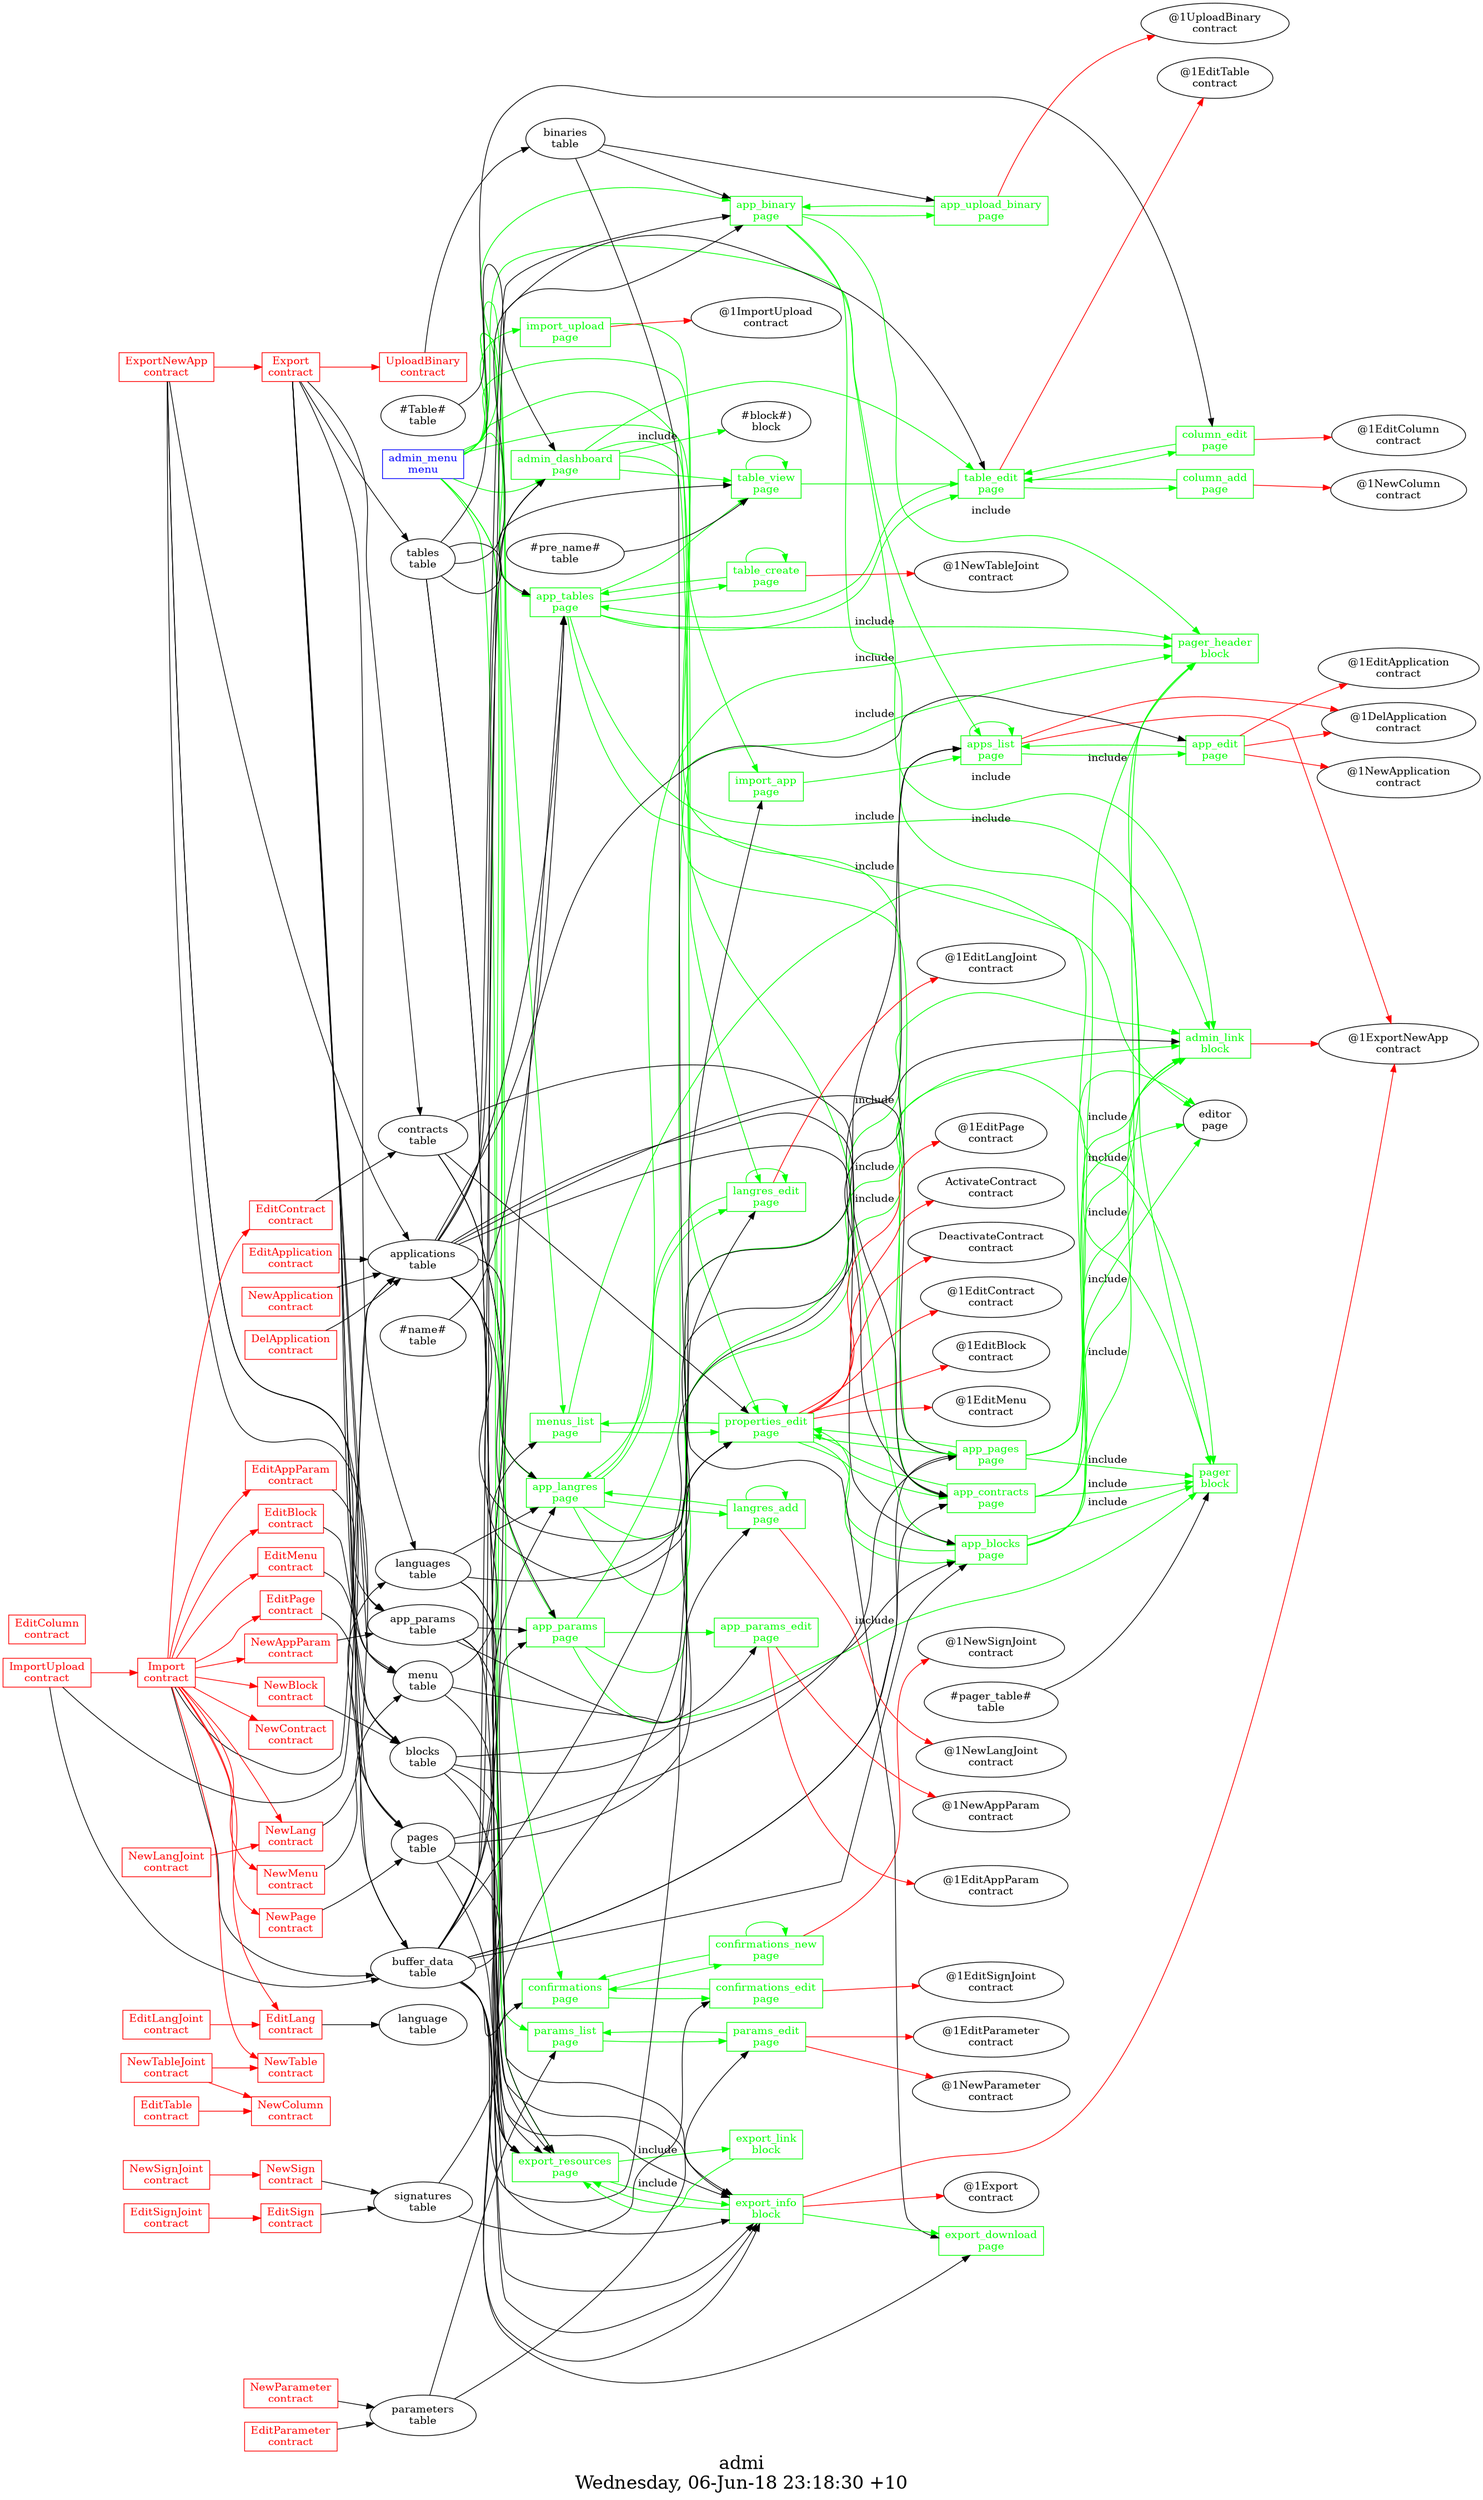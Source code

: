 digraph G {
fontsize="24";
label="admi\nWednesday, 06-Jun-18 23:18:30 +10";
nojustify=true;
ordering=out;
rankdir=LR;
size="30";
"admin_menu\nmenu" -> "apps_list\npage"  [ color=green ]
"admin_menu\nmenu" -> "params_list\npage"  [ color=green ]
"admin_menu\nmenu" -> "menus_list\npage"  [ color=green ]
"admin_menu\nmenu" -> "confirmations\npage"  [ color=green ]
"admin_menu\nmenu" -> "import_upload\npage"  [ color=green ]
"admin_menu\nmenu" -> "export_resources\npage"  [ color=green ]
"admin_menu\nmenu" -> "app_pages\npage"  [ color=green ]
"admin_menu\nmenu" -> "app_blocks\npage"  [ color=green ]
"admin_menu\nmenu" -> "app_tables\npage"  [ color=green ]
"admin_menu\nmenu" -> "app_contracts\npage"  [ color=green ]
"admin_menu\nmenu" -> "app_params\npage"  [ color=green ]
"admin_menu\nmenu" -> "app_langres\npage"  [ color=green ]
"admin_menu\nmenu" -> "app_binary\npage"  [ color=green ]
"admin_menu\nmenu" -> "admin_dashboard\npage"  [ color=green ]
"admin_menu\nmenu" [color=blue, fontcolor=blue, group=menus, shape=record];
"buffer_data\ntable" -> "admin_dashboard\npage"  [ color="" ]
"applications\ntable" -> "admin_dashboard\npage"  [ color="" ]
"#Table#\ntable" -> "admin_dashboard\npage"  [ color="" ]
"admin_dashboard\npage" -> "table_edit\npage"  [ color=green ]
"admin_dashboard\npage" -> "langres_edit\npage"  [ color=green ]
"admin_dashboard\npage" -> "properties_edit\npage"  [ color=green ]
"admin_dashboard\npage" -> "table_view\npage"  [ color=green ]
"admin_dashboard\npage" -> "#block#)\nblock"  [ color=green, label=include ]
"admin_dashboard\npage" [color=green, fontcolor=green, group=pages, shape=record];
"buffer_data\ntable" -> "app_binary\npage"  [ color="" ]
"applications\ntable" -> "app_binary\npage"  [ color="" ]
"binaries\ntable" -> "app_binary\npage"  [ color="" ]
"app_binary\npage" -> "app_upload_binary\npage"  [ color=green ]
"app_binary\npage" -> "pager_header\nblock"  [ color=green, label=include ]
"app_binary\npage" -> "admin_link\nblock"  [ color=green, label=include ]
"app_binary\npage" -> "pager\nblock"  [ color=green, label=include ]
"app_binary\npage" [color=green, fontcolor=green, group=pages, shape=record];
"buffer_data\ntable" -> "app_blocks\npage"  [ color="" ]
"applications\ntable" -> "app_blocks\npage"  [ color="" ]
"blocks\ntable" -> "app_blocks\npage"  [ color="" ]
"app_blocks\npage" -> "editor\npage"  [ color=green ]
"app_blocks\npage" -> "properties_edit\npage"  [ color=green ]
"app_blocks\npage" -> "pager_header\nblock"  [ color=green, label=include ]
"app_blocks\npage" -> "admin_link\nblock"  [ color=green, label=include ]
"app_blocks\npage" -> "pager\nblock"  [ color=green, label=include ]
"app_blocks\npage" [color=green, fontcolor=green, group=pages, shape=record];
"buffer_data\ntable" -> "app_contracts\npage"  [ color="" ]
"applications\ntable" -> "app_contracts\npage"  [ color="" ]
"contracts\ntable" -> "app_contracts\npage"  [ color="" ]
"app_contracts\npage" -> "editor\npage"  [ color=green ]
"app_contracts\npage" -> "properties_edit\npage"  [ color=green ]
"app_contracts\npage" -> "pager_header\nblock"  [ color=green, label=include ]
"app_contracts\npage" -> "admin_link\nblock"  [ color=green, label=include ]
"app_contracts\npage" -> "pager\nblock"  [ color=green, label=include ]
"app_contracts\npage" [color=green, fontcolor=green, group=pages, shape=record];
"app_edit\npage" -> "@1EditApplication\ncontract"  [ color=red ]
"app_edit\npage" -> "@1DelApplication\ncontract"  [ color=red ]
"app_edit\npage" -> "@1NewApplication\ncontract"  [ color=red ]
"applications\ntable" -> "app_edit\npage"  [ color="" ]
"app_edit\npage" -> "apps_list\npage"  [ color=green ]
"app_edit\npage" [color=green, fontcolor=green, group=pages, shape=record];
"buffer_data\ntable" -> "app_langres\npage"  [ color="" ]
"applications\ntable" -> "app_langres\npage"  [ color="" ]
"languages\ntable" -> "app_langres\npage"  [ color="" ]
"app_langres\npage" -> "langres_add\npage"  [ color=green ]
"app_langres\npage" -> "langres_edit\npage"  [ color=green ]
"app_langres\npage" -> "pager_header\nblock"  [ color=green, label=include ]
"app_langres\npage" -> "admin_link\nblock"  [ color=green, label=include ]
"app_langres\npage" -> "pager\nblock"  [ color=green, label=include ]
"app_langres\npage" [color=green, fontcolor=green, group=pages, shape=record];
"buffer_data\ntable" -> "app_pages\npage"  [ color="" ]
"applications\ntable" -> "app_pages\npage"  [ color="" ]
"pages\ntable" -> "app_pages\npage"  [ color="" ]
"app_pages\npage" -> "editor\npage"  [ color=green ]
"app_pages\npage" -> "properties_edit\npage"  [ color=green ]
"app_pages\npage" -> "pager_header\nblock"  [ color=green, label=include ]
"app_pages\npage" -> "admin_link\nblock"  [ color=green, label=include ]
"app_pages\npage" -> "pager\nblock"  [ color=green, label=include ]
"app_pages\npage" [color=green, fontcolor=green, group=pages, shape=record];
"buffer_data\ntable" -> "app_params\npage"  [ color="" ]
"applications\ntable" -> "app_params\npage"  [ color="" ]
"app_params\ntable" -> "app_params\npage"  [ color="" ]
"app_params\npage" -> "app_params_edit\npage"  [ color=green ]
"app_params\npage" -> "pager_header\nblock"  [ color=green, label=include ]
"app_params\npage" -> "admin_link\nblock"  [ color=green, label=include ]
"app_params\npage" -> "pager\nblock"  [ color=green, label=include ]
"app_params\npage" [color=green, fontcolor=green, group=pages, shape=record];
"app_params_edit\npage" -> "@1NewAppParam\ncontract"  [ color=red ]
"app_params_edit\npage" -> "@1EditAppParam\ncontract"  [ color=red ]
"app_params\ntable" -> "app_params_edit\npage"  [ color="" ]
"app_params_edit\npage" [color=green, fontcolor=green, group=pages, shape=record];
"buffer_data\ntable" -> "app_tables\npage"  [ color="" ]
"applications\ntable" -> "app_tables\npage"  [ color="" ]
"tables\ntable" -> "app_tables\npage"  [ color="" ]
"#name#\ntable" -> "app_tables\npage"  [ color="" ]
"app_tables\npage" -> "table_create\npage"  [ color=green ]
"app_tables\npage" -> "table_view\npage"  [ color=green ]
"app_tables\npage" -> "table_edit\npage"  [ color=green ]
"app_tables\npage" -> "pager_header\nblock"  [ color=green, label=include ]
"app_tables\npage" -> "admin_link\nblock"  [ color=green, label=include ]
"app_tables\npage" -> "pager\nblock"  [ color=green, label=include ]
"app_tables\npage" [color=green, fontcolor=green, group=pages, shape=record];
"app_upload_binary\npage" -> "@1UploadBinary\ncontract"  [ color=red ]
"binaries\ntable" -> "app_upload_binary\npage"  [ color="" ]
"app_upload_binary\npage" -> "app_binary\npage"  [ color=green ]
"app_upload_binary\npage" [color=green, fontcolor=green, group=pages, shape=record];
"apps_list\npage" -> "@1DelApplication\ncontract"  [ color=red ]
"apps_list\npage" -> "@1ExportNewApp\ncontract"  [ color=red ]
"applications\ntable" -> "apps_list\npage"  [ color="" ]
"buffer_data\ntable" -> "apps_list\npage"  [ color="" ]
"apps_list\npage" -> "apps_list\npage"  [ color=green ]
"apps_list\npage" -> "app_edit\npage"  [ color=green ]
"apps_list\npage" [color=green, fontcolor=green, group=pages, shape=record];
"column_add\npage" -> "@1NewColumn\ncontract"  [ color=red ]
"column_add\npage" -> "table_edit\npage"  [ color=green ]
"column_add\npage" [color=green, fontcolor=green, group=pages, shape=record];
"column_edit\npage" -> "@1EditColumn\ncontract"  [ color=red ]
"tables\ntable" -> "column_edit\npage"  [ color="" ]
"column_edit\npage" -> "table_edit\npage"  [ color=green ]
"column_edit\npage" [color=green, fontcolor=green, group=pages, shape=record];
"signatures\ntable" -> "confirmations\npage"  [ color="" ]
"confirmations\npage" -> "confirmations_new\npage"  [ color=green ]
"confirmations\npage" -> "confirmations_edit\npage"  [ color=green ]
"confirmations\npage" [color=green, fontcolor=green, group=pages, shape=record];
"confirmations_edit\npage" -> "@1EditSignJoint\ncontract"  [ color=red ]
"signatures\ntable" -> "confirmations_edit\npage"  [ color="" ]
"confirmations_edit\npage" -> "confirmations\npage"  [ color=green ]
"confirmations_edit\npage" [color=green, fontcolor=green, group=pages, shape=record];
"confirmations_new\npage" -> "@1NewSignJoint\ncontract"  [ color=red ]
"confirmations_new\npage" -> "confirmations_new\npage"  [ color=green ]
"confirmations_new\npage" -> "confirmations\npage"  [ color=green ]
"confirmations_new\npage" [color=green, fontcolor=green, group=pages, shape=record];
"binaries\ntable" -> "export_download\npage"  [ color="" ]
"buffer_data\ntable" -> "export_download\npage"  [ color="" ]
"export_download\npage" [color=green, fontcolor=green, group=pages, shape=record];
"buffer_data\ntable" -> "export_resources\npage"  [ color="" ]
"pages\ntable" -> "export_resources\npage"  [ color="" ]
"blocks\ntable" -> "export_resources\npage"  [ color="" ]
"menu\ntable" -> "export_resources\npage"  [ color="" ]
"app_params\ntable" -> "export_resources\npage"  [ color="" ]
"languages\ntable" -> "export_resources\npage"  [ color="" ]
"contracts\ntable" -> "export_resources\npage"  [ color="" ]
"tables\ntable" -> "export_resources\npage"  [ color="" ]
"export_resources\npage" -> "export_link\nblock"  [ color=green, label=include ]
"export_resources\npage" -> "export_info\nblock"  [ color=green, label=include ]
"export_resources\npage" [color=green, fontcolor=green, group=pages, shape=record];
"buffer_data\ntable" -> "import_app\npage"  [ color="" ]
"import_app\npage" -> "apps_list\npage"  [ color=green ]
"import_app\npage" [color=green, fontcolor=green, group=pages, shape=record];
"import_upload\npage" -> "@1ImportUpload\ncontract"  [ color=red ]
"import_upload\npage" -> "import_app\npage"  [ color=green ]
"import_upload\npage" [color=green, fontcolor=green, group=pages, shape=record];
"langres_add\npage" -> "@1NewLangJoint\ncontract"  [ color=red ]
"buffer_data\ntable" -> "langres_add\npage"  [ color="" ]
"langres_add\npage" -> "langres_add\npage"  [ color=green ]
"langres_add\npage" -> "app_langres\npage"  [ color=green ]
"langres_add\npage" [color=green, fontcolor=green, group=pages, shape=record];
"langres_edit\npage" -> "@1EditLangJoint\ncontract"  [ color=red ]
"languages\ntable" -> "langres_edit\npage"  [ color="" ]
"langres_edit\npage" -> "langres_edit\npage"  [ color=green ]
"langres_edit\npage" -> "app_langres\npage"  [ color=green ]
"langres_edit\npage" [color=green, fontcolor=green, group=pages, shape=record];
"menu\ntable" -> "menus_list\npage"  [ color="" ]
"menus_list\npage" -> "editor\npage"  [ color=green ]
"menus_list\npage" -> "properties_edit\npage"  [ color=green ]
"menus_list\npage" [color=green, fontcolor=green, group=pages, shape=record];
"params_edit\npage" -> "@1EditParameter\ncontract"  [ color=red ]
"params_edit\npage" -> "@1NewParameter\ncontract"  [ color=red ]
"parameters\ntable" -> "params_edit\npage"  [ color="" ]
"params_edit\npage" -> "params_list\npage"  [ color=green ]
"params_edit\npage" [color=green, fontcolor=green, group=pages, shape=record];
"parameters\ntable" -> "params_list\npage"  [ color="" ]
"params_list\npage" -> "params_edit\npage"  [ color=green ]
"params_list\npage" [color=green, fontcolor=green, group=pages, shape=record];
"properties_edit\npage" -> "@1EditPage\ncontract"  [ color=red ]
"properties_edit\npage" -> "ActivateContract\ncontract"  [ color=red ]
"properties_edit\npage" -> "DeactivateContract\ncontract"  [ color=red ]
"properties_edit\npage" -> "@1EditContract\ncontract"  [ color=red ]
"properties_edit\npage" -> "@1EditBlock\ncontract"  [ color=red ]
"properties_edit\npage" -> "@1EditMenu\ncontract"  [ color=red ]
"pages\ntable" -> "properties_edit\npage"  [ color="" ]
"menu\ntable" -> "properties_edit\npage"  [ color="" ]
"contracts\ntable" -> "properties_edit\npage"  [ color="" ]
"blocks\ntable" -> "properties_edit\npage"  [ color="" ]
"properties_edit\npage" -> "app_pages\npage"  [ color=green ]
"properties_edit\npage" -> "app_contracts\npage"  [ color=green ]
"properties_edit\npage" -> "properties_edit\npage"  [ color=green ]
"properties_edit\npage" -> "app_blocks\npage"  [ color=green ]
"properties_edit\npage" -> "menus_list\npage"  [ color=green ]
"properties_edit\npage" [color=green, fontcolor=green, group=pages, shape=record];
"table_create\npage" -> "@1NewTableJoint\ncontract"  [ color=red ]
"table_create\npage" -> "table_create\npage"  [ color=green ]
"table_create\npage" -> "app_tables\npage"  [ color=green ]
"table_create\npage" [color=green, fontcolor=green, group=pages, shape=record];
"table_edit\npage" -> "@1EditTable\ncontract"  [ color=red ]
"tables\ntable" -> "table_edit\npage"  [ color="" ]
"table_edit\npage" -> "column_edit\npage"  [ color=green ]
"table_edit\npage" -> "column_add\npage"  [ color=green ]
"table_edit\npage" -> "app_tables\npage"  [ color=green ]
"table_edit\npage" [color=green, fontcolor=green, group=pages, shape=record];
"tables\ntable" -> "table_view\npage"  [ color="" ]
"#pre_name#\ntable" -> "table_view\npage"  [ color="" ]
"table_view\npage" -> "table_edit\npage"  [ color=green ]
"table_view\npage" -> "table_view\npage"  [ color=green ]
"table_view\npage" [color=green, fontcolor=green, group=pages, shape=record];
"admin_link\nblock" -> "@1ExportNewApp\ncontract"  [ color=red ]
"applications\ntable" -> "admin_link\nblock"  [ color="" ]
"admin_link\nblock" [color=green, fontcolor=green, group=blocks, shape=record];
"export_info\nblock" -> "@1ExportNewApp\ncontract"  [ color=red ]
"export_info\nblock" -> "@1Export\ncontract"  [ color=red ]
"buffer_data\ntable" -> "export_info\nblock"  [ color="" ]
"pages\ntable" -> "export_info\nblock"  [ color="" ]
"blocks\ntable" -> "export_info\nblock"  [ color="" ]
"app_params\ntable" -> "export_info\nblock"  [ color="" ]
"languages\ntable" -> "export_info\nblock"  [ color="" ]
"contracts\ntable" -> "export_info\nblock"  [ color="" ]
"tables\ntable" -> "export_info\nblock"  [ color="" ]
"export_info\nblock" -> "export_resources\npage"  [ color=green ]
"export_info\nblock" -> "export_download\npage"  [ color=green ]
"export_info\nblock" [color=green, fontcolor=green, group=blocks, shape=record];
"export_link\nblock" -> "export_resources\npage"  [ color=green ]
"export_link\nblock" [color=green, fontcolor=green, group=blocks, shape=record];
"#pager_table#\ntable" -> "pager\nblock"  [ color="" ]
"pager\nblock" [color=green, fontcolor=green, group=blocks, shape=record];
"pager_header\nblock" [color=green, fontcolor=green, group=blocks, shape=record];
"DelApplication\ncontract" -> "applications\ntable"  [ color="" ]
"DelApplication\ncontract" [color=red, fontcolor=red, group=contracts, shape=record];
"EditAppParam\ncontract" -> "app_params\ntable"  [ color="" ]
"EditAppParam\ncontract" [color=red, fontcolor=red, group=contracts, shape=record];
"EditApplication\ncontract" -> "applications\ntable"  [ color="" ]
"EditApplication\ncontract" [color=red, fontcolor=red, group=contracts, shape=record];
"EditBlock\ncontract" -> "blocks\ntable"  [ color="" ]
"EditBlock\ncontract" [color=red, fontcolor=red, group=contracts, shape=record];
"EditColumn\ncontract" [color=red, fontcolor=red, group=contracts, shape=record];
"EditContract\ncontract" -> "contracts\ntable"  [ color="" ]
"EditContract\ncontract" [color=red, fontcolor=red, group=contracts, shape=record];
"EditLang\ncontract" -> "language\ntable"  [ color="" ]
"EditLang\ncontract" [color=red, fontcolor=red, group=contracts, shape=record];
"EditLangJoint\ncontract" -> "EditLang\ncontract"  [ color=red ]
"EditLangJoint\ncontract" [color=red, fontcolor=red, group=contracts, shape=record];
"EditMenu\ncontract" -> "menu\ntable"  [ color="" ]
"EditMenu\ncontract" [color=red, fontcolor=red, group=contracts, shape=record];
"EditPage\ncontract" -> "pages\ntable"  [ color="" ]
"EditPage\ncontract" [color=red, fontcolor=red, group=contracts, shape=record];
"EditParameter\ncontract" -> "parameters\ntable"  [ color="" ]
"EditParameter\ncontract" [color=red, fontcolor=red, group=contracts, shape=record];
"EditSign\ncontract" -> "signatures\ntable"  [ color="" ]
"EditSign\ncontract" [color=red, fontcolor=red, group=contracts, shape=record];
"EditSignJoint\ncontract" -> "EditSign\ncontract"  [ color=red ]
"EditSignJoint\ncontract" [color=red, fontcolor=red, group=contracts, shape=record];
"EditTable\ncontract" -> "NewColumn\ncontract"  [ color=red ]
"EditTable\ncontract" [color=red, fontcolor=red, group=contracts, shape=record];
"Export\ncontract" -> "UploadBinary\ncontract"  [ color=red ]
"Export\ncontract" -> "buffer_data\ntable"  [ color="" ]
"Export\ncontract" -> "pages\ntable"  [ color="" ]
"Export\ncontract" -> "contracts\ntable"  [ color="" ]
"Export\ncontract" -> "blocks\ntable"  [ color="" ]
"Export\ncontract" -> "languages\ntable"  [ color="" ]
"Export\ncontract" -> "app_params\ntable"  [ color="" ]
"Export\ncontract" -> "tables\ntable"  [ color="" ]
"Export\ncontract" -> "menu\ntable"  [ color="" ]
"Export\ncontract" [color=red, fontcolor=red, group=contracts, shape=record];
"ExportNewApp\ncontract" -> "Export\ncontract"  [ color=red ]
"ExportNewApp\ncontract" -> "applications\ntable"  [ color="" ]
"ExportNewApp\ncontract" -> "pages\ntable"  [ color="" ]
"ExportNewApp\ncontract" -> "menu\ntable"  [ color="" ]
"ExportNewApp\ncontract" -> "buffer_data\ntable"  [ color="" ]
"ExportNewApp\ncontract" [color=red, fontcolor=red, group=contracts, shape=record];
"Import\ncontract" -> "EditAppParam\ncontract"  [ color=red ]
"Import\ncontract" -> "EditBlock\ncontract"  [ color=red ]
"Import\ncontract" -> "EditContract\ncontract"  [ color=red ]
"Import\ncontract" -> "EditLang\ncontract"  [ color=red ]
"Import\ncontract" -> "EditMenu\ncontract"  [ color=red ]
"Import\ncontract" -> "EditPage\ncontract"  [ color=red ]
"Import\ncontract" -> "NewAppParam\ncontract"  [ color=red ]
"Import\ncontract" -> "NewBlock\ncontract"  [ color=red ]
"Import\ncontract" -> "NewContract\ncontract"  [ color=red ]
"Import\ncontract" -> "NewLang\ncontract"  [ color=red ]
"Import\ncontract" -> "NewMenu\ncontract"  [ color=red ]
"Import\ncontract" -> "NewPage\ncontract"  [ color=red ]
"Import\ncontract" -> "NewTable\ncontract"  [ color=red ]
"Import\ncontract" -> "buffer_data\ntable"  [ color="" ]
"Import\ncontract" -> "applications\ntable"  [ color="" ]
"Import\ncontract" [color=red, fontcolor=red, group=contracts, shape=record];
"ImportUpload\ncontract" -> "Import\ncontract"  [ color=red ]
"ImportUpload\ncontract" -> "buffer_data\ntable"  [ color="" ]
"ImportUpload\ncontract" -> "applications\ntable"  [ color="" ]
"ImportUpload\ncontract" [color=red, fontcolor=red, group=contracts, shape=record];
"NewAppParam\ncontract" -> "app_params\ntable"  [ color="" ]
"NewAppParam\ncontract" [color=red, fontcolor=red, group=contracts, shape=record];
"NewApplication\ncontract" -> "applications\ntable"  [ color="" ]
"NewApplication\ncontract" [color=red, fontcolor=red, group=contracts, shape=record];
"NewBlock\ncontract" -> "blocks\ntable"  [ color="" ]
"NewBlock\ncontract" [color=red, fontcolor=red, group=contracts, shape=record];
"NewColumn\ncontract" [color=red, fontcolor=red, group=contracts, shape=record];
"NewContract\ncontract" [color=red, fontcolor=red, group=contracts, shape=record];
"NewLang\ncontract" -> "languages\ntable"  [ color="" ]
"NewLang\ncontract" [color=red, fontcolor=red, group=contracts, shape=record];
"NewLangJoint\ncontract" -> "NewLang\ncontract"  [ color=red ]
"NewLangJoint\ncontract" [color=red, fontcolor=red, group=contracts, shape=record];
"NewMenu\ncontract" -> "menu\ntable"  [ color="" ]
"NewMenu\ncontract" [color=red, fontcolor=red, group=contracts, shape=record];
"NewPage\ncontract" -> "pages\ntable"  [ color="" ]
"NewPage\ncontract" [color=red, fontcolor=red, group=contracts, shape=record];
"NewParameter\ncontract" -> "parameters\ntable"  [ color="" ]
"NewParameter\ncontract" [color=red, fontcolor=red, group=contracts, shape=record];
"NewSign\ncontract" -> "signatures\ntable"  [ color="" ]
"NewSign\ncontract" [color=red, fontcolor=red, group=contracts, shape=record];
"NewSignJoint\ncontract" -> "NewSign\ncontract"  [ color=red ]
"NewSignJoint\ncontract" [color=red, fontcolor=red, group=contracts, shape=record];
"NewTable\ncontract" [color=red, fontcolor=red, group=contracts, shape=record];
"NewTableJoint\ncontract" -> "NewColumn\ncontract"  [ color=red ]
"NewTableJoint\ncontract" -> "NewTable\ncontract"  [ color=red ]
"NewTableJoint\ncontract" [color=red, fontcolor=red, group=contracts, shape=record];
"UploadBinary\ncontract" -> "binaries\ntable"  [ color="" ]
"UploadBinary\ncontract" [color=red, fontcolor=red, group=contracts, shape=record];
"buffer_data\ntable" [color="", fontcolor="", group=tables, shape=""];
}
